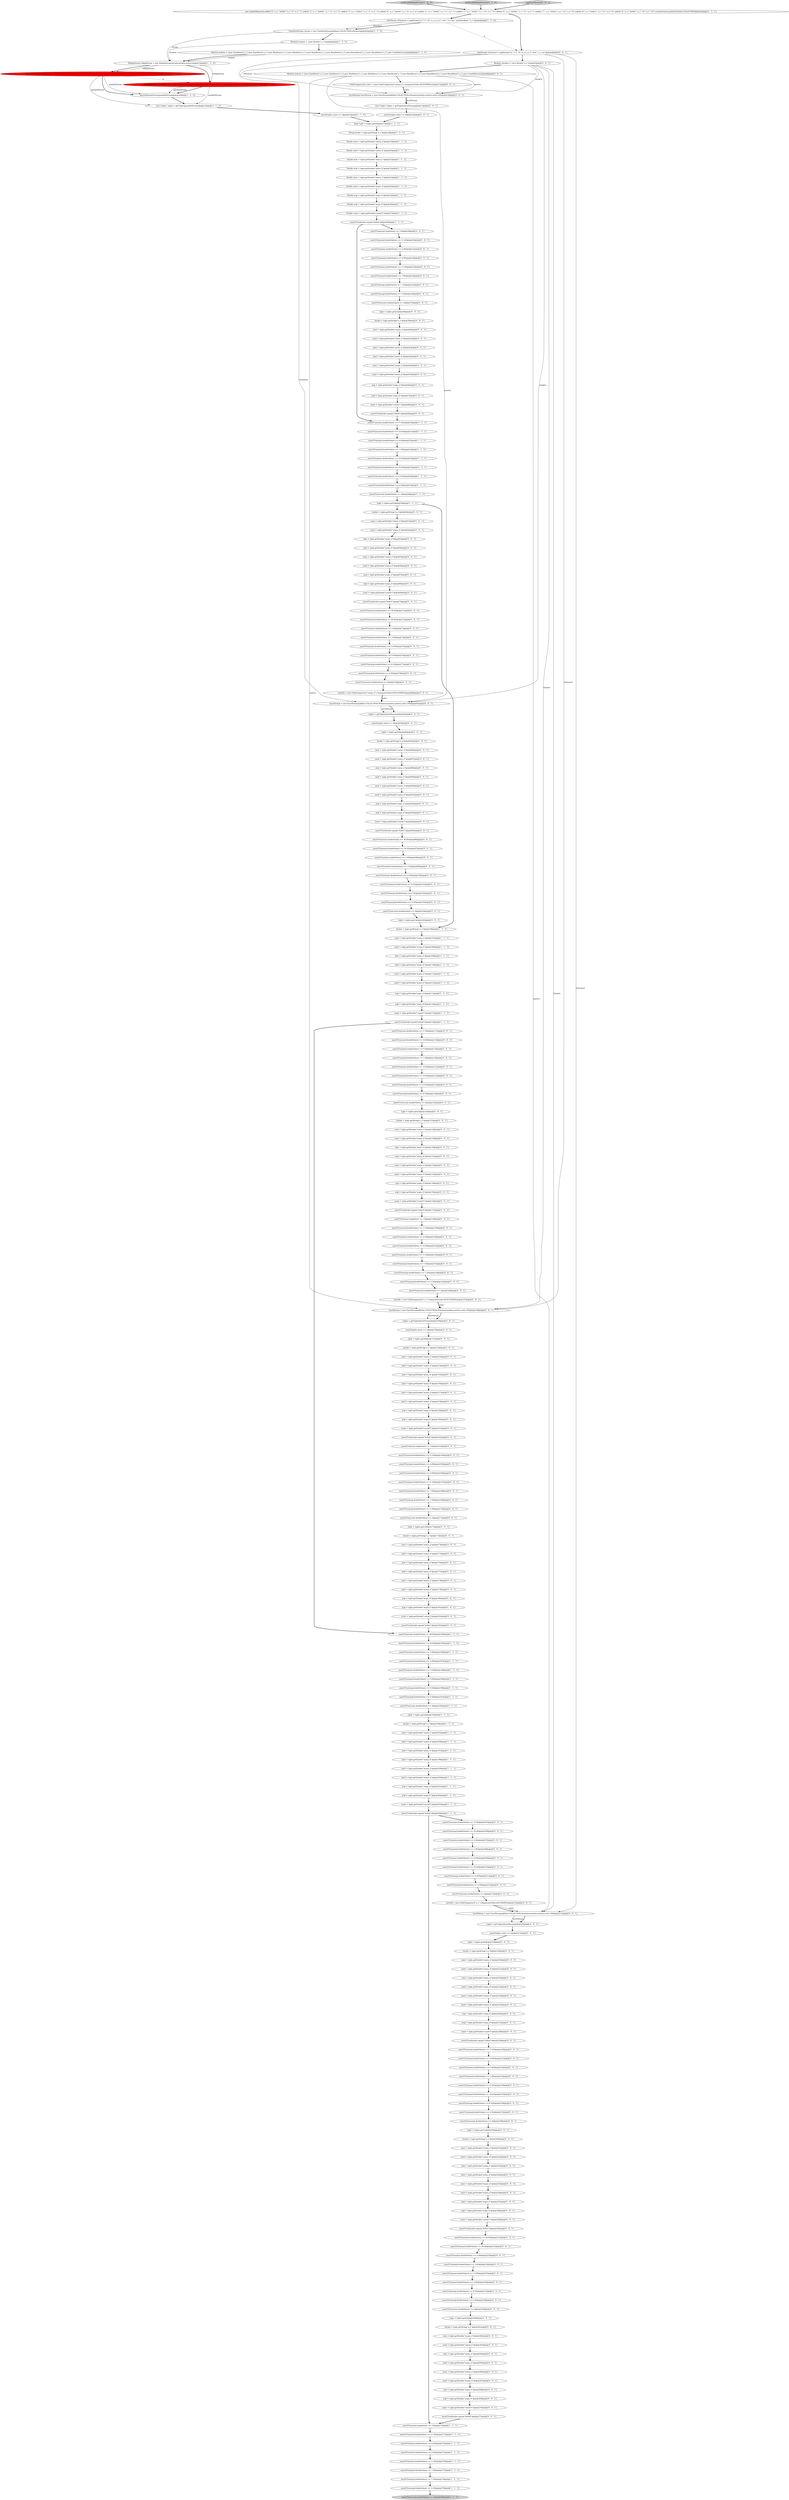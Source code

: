 digraph {
247 [style = filled, label = "sumi = tuple.getDouble(\"sum(a_i)\")@@@220@@@['0', '0', '1']", fillcolor = white, shape = ellipse image = "AAA0AAABBB3BBB"];
249 [style = filled, label = "assertTrue(avgi.doubleValue() == 9.5D)@@@77@@@['0', '0', '1']", fillcolor = white, shape = ellipse image = "AAA0AAABBB3BBB"];
215 [style = filled, label = "maxi = tuple.getDouble(\"max(a_i)\")@@@178@@@['0', '0', '1']", fillcolor = white, shape = ellipse image = "AAA0AAABBB3BBB"];
41 [style = filled, label = "minf = tuple.getDouble(\"min(a_f)\")@@@198@@@['1', '1', '1']", fillcolor = white, shape = ellipse image = "AAA0AAABBB1BBB"];
92 [style = filled, label = "sumi = tuple.getDouble(\"sum(a_i)\")@@@153@@@['0', '0', '1']", fillcolor = white, shape = ellipse image = "AAA0AAABBB3BBB"];
148 [style = filled, label = "avgf = tuple.getDouble(\"avg(a_f)\")@@@160@@@['0', '0', '1']", fillcolor = white, shape = ellipse image = "AAA0AAABBB3BBB"];
6 [style = filled, label = "assertTrue(sumi.longValue() == 15)@@@272@@@['1', '1', '1']", fillcolor = white, shape = ellipse image = "AAA0AAABBB1BBB"];
138 [style = filled, label = "maxf = tuple.getDouble(\"max(a_f)\")@@@66@@@['0', '0', '1']", fillcolor = white, shape = ellipse image = "AAA0AAABBB3BBB"];
110 [style = filled, label = "assertTrue(maxf.doubleValue() == 9.0D)@@@76@@@['0', '0', '1']", fillcolor = white, shape = ellipse image = "AAA0AAABBB3BBB"];
19 [style = filled, label = "sumf = tuple.getDouble(\"sum(a_f)\")@@@108@@@['1', '1', '1']", fillcolor = white, shape = ellipse image = "AAA0AAABBB1BBB"];
112 [style = filled, label = "bucket = tuple.getString(\"a_s\")@@@60@@@['0', '0', '1']", fillcolor = white, shape = ellipse image = "AAA0AAABBB3BBB"];
107 [style = filled, label = "assertTrue(bucket.equals(\"hello0\"))@@@229@@@['0', '0', '1']", fillcolor = white, shape = ellipse image = "AAA0AAABBB3BBB"];
193 [style = filled, label = "bucket = tuple.getString(\"a_s\")@@@152@@@['0', '0', '1']", fillcolor = white, shape = ellipse image = "AAA0AAABBB3BBB"];
155 [style = filled, label = "assertTrue(bucket.equals(\"hello4\"))@@@271@@@['0', '0', '1']", fillcolor = white, shape = ellipse image = "AAA0AAABBB3BBB"];
67 [style = filled, label = "mini = tuple.getDouble(\"min(a_i)\")@@@197@@@['1', '1', '1']", fillcolor = white, shape = ellipse image = "AAA0AAABBB1BBB"];
205 [style = filled, label = "assertTrue(sumf.doubleValue() == 26.0D)@@@72@@@['0', '0', '1']", fillcolor = white, shape = ellipse image = "AAA0AAABBB3BBB"];
143 [style = filled, label = "minf = tuple.getDouble(\"min(a_f)\")@@@223@@@['0', '0', '1']", fillcolor = white, shape = ellipse image = "AAA0AAABBB3BBB"];
179 [style = filled, label = "tuples = getTuples(facetStream)@@@149@@@['0', '0', '1']", fillcolor = white, shape = ellipse image = "AAA0AAABBB3BBB"];
280 [style = filled, label = "maxi = tuple.getDouble(\"max(a_i)\")@@@65@@@['0', '0', '1']", fillcolor = white, shape = ellipse image = "AAA0AAABBB3BBB"];
127 [style = filled, label = "sumf = tuple.getDouble(\"sum(a_f)\")@@@87@@@['0', '0', '1']", fillcolor = white, shape = ellipse image = "AAA0AAABBB3BBB"];
73 [style = filled, label = "maxi = tuple.getDouble(\"max(a_i)\")@@@199@@@['1', '1', '1']", fillcolor = white, shape = ellipse image = "AAA0AAABBB1BBB"];
206 [style = filled, label = "sumf = tuple.getDouble(\"sum(a_f)\")@@@62@@@['0', '0', '1']", fillcolor = white, shape = ellipse image = "AAA0AAABBB3BBB"];
91 [style = filled, label = "facetStream = new FacetStream(zkHost,COLLECTION,sParamsA,buckets,metrics,sorts,100)@@@215@@@['0', '0', '1']", fillcolor = white, shape = ellipse image = "AAA0AAABBB3BBB"];
252 [style = filled, label = "assertTrue(avgf.doubleValue() == 6.5D)@@@78@@@['0', '0', '1']", fillcolor = white, shape = ellipse image = "AAA0AAABBB3BBB"];
270 [style = filled, label = "assert(tuples.size() == 3)@@@150@@@['0', '0', '1']", fillcolor = white, shape = ellipse image = "AAA0AAABBB3BBB"];
284 [style = filled, label = "avgi = tuple.getDouble(\"avg(a_i)\")@@@134@@@['0', '0', '1']", fillcolor = white, shape = ellipse image = "AAA0AAABBB3BBB"];
136 [style = filled, label = "assertTrue(avgf.doubleValue() == 5.5D)@@@36@@@['0', '0', '1']", fillcolor = white, shape = ellipse image = "AAA0AAABBB3BBB"];
200 [style = filled, label = "maxi = tuple.getDouble(\"max(a_i)\")@@@44@@@['0', '0', '1']", fillcolor = white, shape = ellipse image = "AAA0AAABBB3BBB"];
106 [style = filled, label = "sumf = tuple.getDouble(\"sum(a_f)\")@@@175@@@['0', '0', '1']", fillcolor = white, shape = ellipse image = "AAA0AAABBB3BBB"];
99 [style = filled, label = "SolrParams sParamsA = mapParams(\"q\",\"*:*\",\"fl\",\"a_s,a_i,a_f\",\"sort\",\"a_s asc\")@@@4@@@['0', '0', '1']", fillcolor = white, shape = ellipse image = "AAA0AAABBB3BBB"];
126 [style = filled, label = "assertTrue(mini.doubleValue() == 0.0D)@@@232@@@['0', '0', '1']", fillcolor = white, shape = ellipse image = "AAA0AAABBB3BBB"];
139 [style = filled, label = "tuple = tuples.get(1)@@@38@@@['0', '0', '1']", fillcolor = white, shape = ellipse image = "AAA0AAABBB3BBB"];
151 [style = filled, label = "sumi = tuple.getDouble(\"sum(a_i)\")@@@262@@@['0', '0', '1']", fillcolor = white, shape = ellipse image = "AAA0AAABBB3BBB"];
153 [style = filled, label = "assertTrue(mini.doubleValue() == 4.0D)@@@165@@@['0', '0', '1']", fillcolor = white, shape = ellipse image = "AAA0AAABBB3BBB"];
168 [style = filled, label = "sumf = tuple.getDouble(\"sum(a_f)\")@@@242@@@['0', '0', '1']", fillcolor = white, shape = ellipse image = "AAA0AAABBB3BBB"];
196 [style = filled, label = "assertTrue(sumi.doubleValue() == 38.0D)@@@71@@@['0', '0', '1']", fillcolor = white, shape = ellipse image = "AAA0AAABBB3BBB"];
237 [style = filled, label = "avgf = tuple.getDouble(\"avg(a_f)\")@@@68@@@['0', '0', '1']", fillcolor = white, shape = ellipse image = "AAA0AAABBB3BBB"];
226 [style = filled, label = "maxf = tuple.getDouble(\"max(a_f)\")@@@179@@@['0', '0', '1']", fillcolor = white, shape = ellipse image = "AAA0AAABBB3BBB"];
261 [style = filled, label = "minf = tuple.getDouble(\"min(a_f)\")@@@265@@@['0', '0', '1']", fillcolor = white, shape = ellipse image = "AAA0AAABBB3BBB"];
100 [style = filled, label = "assertTrue(count.doubleValue() == 4)@@@259@@@['0', '0', '1']", fillcolor = white, shape = ellipse image = "AAA0AAABBB3BBB"];
281 [style = filled, label = "count = tuple.getDouble(\"count(*)\")@@@228@@@['0', '0', '1']", fillcolor = white, shape = ellipse image = "AAA0AAABBB3BBB"];
58 [style = filled, label = "assertTrue(sumi.doubleValue() == 38.0D)@@@184@@@['1', '1', '1']", fillcolor = white, shape = ellipse image = "AAA0AAABBB1BBB"];
255 [style = filled, label = "assertTrue(sumf.doubleValue() == 18.0D)@@@231@@@['0', '0', '1']", fillcolor = white, shape = ellipse image = "AAA0AAABBB3BBB"];
36 [style = filled, label = "avgi = tuple.getDouble(\"avg(a_i)\")@@@113@@@['1', '1', '1']", fillcolor = white, shape = ellipse image = "AAA0AAABBB1BBB"];
271 [style = filled, label = "maxf = tuple.getDouble(\"max(a_f)\")@@@225@@@['0', '0', '1']", fillcolor = white, shape = ellipse image = "AAA0AAABBB3BBB"];
103 [style = filled, label = "assertTrue(bucket.equals(\"hello4\"))@@@137@@@['0', '0', '1']", fillcolor = white, shape = ellipse image = "AAA0AAABBB3BBB"];
163 [style = filled, label = "assertTrue(minf.doubleValue() == 3.0D)@@@254@@@['0', '0', '1']", fillcolor = white, shape = ellipse image = "AAA0AAABBB3BBB"];
44 [style = filled, label = "minf = tuple.getDouble(\"min(a_f)\")@@@110@@@['1', '1', '1']", fillcolor = white, shape = ellipse image = "AAA0AAABBB1BBB"];
152 [style = filled, label = "assertTrue(avgf.doubleValue() == 6.5D)@@@103@@@['0', '0', '1']", fillcolor = white, shape = ellipse image = "AAA0AAABBB3BBB"];
182 [style = filled, label = "assertTrue(mini.doubleValue() == 0.0D)@@@119@@@['0', '0', '1']", fillcolor = white, shape = ellipse image = "AAA0AAABBB3BBB"];
218 [style = filled, label = "assertTrue(maxf.doubleValue() == 7.0D)@@@168@@@['0', '0', '1']", fillcolor = white, shape = ellipse image = "AAA0AAABBB3BBB"];
233 [style = filled, label = "avgi = tuple.getDouble(\"avg(a_i)\")@@@180@@@['0', '0', '1']", fillcolor = white, shape = ellipse image = "AAA0AAABBB3BBB"];
169 [style = filled, label = "assertTrue(minf.doubleValue() == 3.0D)@@@74@@@['0', '0', '1']", fillcolor = white, shape = ellipse image = "AAA0AAABBB3BBB"];
230 [style = filled, label = "assertTrue(avgf.doubleValue() == 4.5D)@@@237@@@['0', '0', '1']", fillcolor = white, shape = ellipse image = "AAA0AAABBB3BBB"];
183 [style = filled, label = "assertTrue(minf.doubleValue() == 1.0D)@@@208@@@['0', '0', '1']", fillcolor = white, shape = ellipse image = "AAA0AAABBB3BBB"];
217 [style = filled, label = "avgf = tuple.getDouble(\"avg(a_f)\")@@@181@@@['0', '0', '1']", fillcolor = white, shape = ellipse image = "AAA0AAABBB3BBB"];
167 [style = filled, label = "count = tuple.getDouble(\"count(*)\")@@@48@@@['0', '0', '1']", fillcolor = white, shape = ellipse image = "AAA0AAABBB3BBB"];
0 [style = filled, label = "assertTrue(maxi.doubleValue() == 11.0D)@@@276@@@['1', '1', '1']", fillcolor = white, shape = ellipse image = "AAA0AAABBB1BBB"];
34 [style = filled, label = "assertTrue(minf.doubleValue() == 1.0D)@@@53@@@['1', '1', '1']", fillcolor = white, shape = ellipse image = "AAA0AAABBB1BBB"];
97 [style = filled, label = "assertTrue(count.doubleValue() == 4)@@@125@@@['0', '0', '1']", fillcolor = white, shape = ellipse image = "AAA0AAABBB3BBB"];
256 [style = filled, label = "assertTrue(sumf.doubleValue() == 26.0D)@@@97@@@['0', '0', '1']", fillcolor = white, shape = ellipse image = "AAA0AAABBB3BBB"];
222 [style = filled, label = "List<Tuple> tuples = getTuples(facetStream)@@@15@@@['0', '0', '1']", fillcolor = white, shape = ellipse image = "AAA0AAABBB3BBB"];
94 [style = filled, label = "assert(tuples.size() == 3)@@@16@@@['0', '0', '1']", fillcolor = white, shape = ellipse image = "AAA0AAABBB3BBB"];
180 [style = filled, label = "tuple = tuples.get(1)@@@172@@@['0', '0', '1']", fillcolor = white, shape = ellipse image = "AAA0AAABBB3BBB"];
70 [style = filled, label = "maxi = tuple.getDouble(\"max(a_i)\")@@@111@@@['1', '1', '1']", fillcolor = white, shape = ellipse image = "AAA0AAABBB1BBB"];
184 [style = filled, label = "count = tuple.getDouble(\"count(*)\")@@@249@@@['0', '0', '1']", fillcolor = white, shape = ellipse image = "AAA0AAABBB3BBB"];
23 [style = filled, label = "assertTrue(avgf.doubleValue() == 6.5D)@@@191@@@['1', '1', '1']", fillcolor = white, shape = ellipse image = "AAA0AAABBB1BBB"];
17 [style = filled, label = "avgf = tuple.getDouble(\"avg(a_f)\")@@@114@@@['1', '1', '1']", fillcolor = white, shape = ellipse image = "AAA0AAABBB1BBB"];
59 [style = filled, label = "count = tuple.getDouble(\"count(*)\")@@@203@@@['1', '1', '1']", fillcolor = white, shape = ellipse image = "AAA0AAABBB1BBB"];
123 [style = filled, label = "assertTrue(avgf.doubleValue() == 4.5D)@@@212@@@['0', '0', '1']", fillcolor = white, shape = ellipse image = "AAA0AAABBB3BBB"];
157 [style = filled, label = "assertTrue(maxi.doubleValue() == 11.0D)@@@142@@@['0', '0', '1']", fillcolor = white, shape = ellipse image = "AAA0AAABBB3BBB"];
202 [style = filled, label = "sumf = tuple.getDouble(\"sum(a_f)\")@@@263@@@['0', '0', '1']", fillcolor = white, shape = ellipse image = "AAA0AAABBB3BBB"];
142 [style = filled, label = "minf = tuple.getDouble(\"min(a_f)\")@@@156@@@['0', '0', '1']", fillcolor = white, shape = ellipse image = "AAA0AAABBB3BBB"];
176 [style = filled, label = "assertTrue(bucket.equals(\"hello3\"))@@@183@@@['0', '0', '1']", fillcolor = white, shape = ellipse image = "AAA0AAABBB3BBB"];
201 [style = filled, label = "assertTrue(bucket.equals(\"hello3\"))@@@70@@@['0', '0', '1']", fillcolor = white, shape = ellipse image = "AAA0AAABBB3BBB"];
85 [style = filled, label = "assertTrue(maxi.doubleValue() == 11.0D)@@@167@@@['0', '0', '1']", fillcolor = white, shape = ellipse image = "AAA0AAABBB3BBB"];
188 [style = filled, label = "assertTrue(mini.doubleValue() == 3.0D)@@@73@@@['0', '0', '1']", fillcolor = white, shape = ellipse image = "AAA0AAABBB3BBB"];
45 [style = filled, label = "count = tuple.getDouble(\"count(*)\")@@@115@@@['1', '1', '1']", fillcolor = white, shape = ellipse image = "AAA0AAABBB1BBB"];
245 [style = filled, label = "minf = tuple.getDouble(\"min(a_f)\")@@@89@@@['0', '0', '1']", fillcolor = white, shape = ellipse image = "AAA0AAABBB3BBB"];
7 [style = filled, label = "testParallelRollupStream['1', '0', '0']", fillcolor = lightgray, shape = diamond image = "AAA0AAABBB1BBB"];
56 [style = filled, label = "assertTrue(maxf.doubleValue() == 9.0D)@@@189@@@['1', '1', '1']", fillcolor = white, shape = ellipse image = "AAA0AAABBB1BBB"];
76 [style = filled, label = "mini = tuple.getDouble(\"min(a_i)\")@@@63@@@['0', '0', '1']", fillcolor = white, shape = ellipse image = "AAA0AAABBB3BBB"];
113 [style = filled, label = "mini = tuple.getDouble(\"min(a_i)\")@@@42@@@['0', '0', '1']", fillcolor = white, shape = ellipse image = "AAA0AAABBB3BBB"];
208 [style = filled, label = "maxf = tuple.getDouble(\"max(a_f)\")@@@267@@@['0', '0', '1']", fillcolor = white, shape = ellipse image = "AAA0AAABBB3BBB"];
210 [style = filled, label = "assertTrue(count.doubleValue() == 2)@@@171@@@['0', '0', '1']", fillcolor = white, shape = ellipse image = "AAA0AAABBB3BBB"];
244 [style = filled, label = "assertTrue(maxf.doubleValue() == 7.0D)@@@34@@@['0', '0', '1']", fillcolor = white, shape = ellipse image = "AAA0AAABBB3BBB"];
199 [style = filled, label = "tuple = tuples.get(0)@@@84@@@['0', '0', '1']", fillcolor = white, shape = ellipse image = "AAA0AAABBB3BBB"];
158 [style = filled, label = "bucket = tuple.getString(\"a_s\")@@@127@@@['0', '0', '1']", fillcolor = white, shape = ellipse image = "AAA0AAABBB3BBB"];
235 [style = filled, label = "assertTrue(sumf.doubleValue() == 11.0D)@@@139@@@['0', '0', '1']", fillcolor = white, shape = ellipse image = "AAA0AAABBB3BBB"];
272 [style = filled, label = "minf = tuple.getDouble(\"min(a_f)\")@@@177@@@['0', '0', '1']", fillcolor = white, shape = ellipse image = "AAA0AAABBB3BBB"];
55 [style = filled, label = "Double minf = tuple.getDouble(\"min(a_f)\")@@@22@@@['1', '1', '1']", fillcolor = white, shape = ellipse image = "AAA0AAABBB1BBB"];
187 [style = filled, label = "assertTrue(bucket.equals(\"hello3\"))@@@250@@@['0', '0', '1']", fillcolor = white, shape = ellipse image = "AAA0AAABBB3BBB"];
124 [style = filled, label = "assertTrue(maxi.doubleValue() == 14.0D)@@@209@@@['0', '0', '1']", fillcolor = white, shape = ellipse image = "AAA0AAABBB3BBB"];
181 [style = filled, label = "assertTrue(avgf.doubleValue() == 5.5D)@@@170@@@['0', '0', '1']", fillcolor = white, shape = ellipse image = "AAA0AAABBB3BBB"];
223 [style = filled, label = "count = tuple.getDouble(\"count(*)\")@@@69@@@['0', '0', '1']", fillcolor = white, shape = ellipse image = "AAA0AAABBB3BBB"];
96 [style = filled, label = "assertTrue(mini.doubleValue() == 4.0D)@@@140@@@['0', '0', '1']", fillcolor = white, shape = ellipse image = "AAA0AAABBB3BBB"];
227 [style = filled, label = "sumf = tuple.getDouble(\"sum(a_f)\")@@@154@@@['0', '0', '1']", fillcolor = white, shape = ellipse image = "AAA0AAABBB3BBB"];
239 [style = filled, label = "avgf = tuple.getDouble(\"avg(a_f)\")@@@227@@@['0', '0', '1']", fillcolor = white, shape = ellipse image = "AAA0AAABBB3BBB"];
21 [style = filled, label = "Double count = tuple.getDouble(\"count(*)\")@@@27@@@['1', '1', '1']", fillcolor = white, shape = ellipse image = "AAA0AAABBB1BBB"];
89 [style = filled, label = "assertTrue(avgi.doubleValue() == 7.5D)@@@35@@@['0', '0', '1']", fillcolor = white, shape = ellipse image = "AAA0AAABBB3BBB"];
43 [style = filled, label = "assertTrue(sumi.doubleValue() == 17.0D)@@@50@@@['1', '1', '1']", fillcolor = white, shape = ellipse image = "AAA0AAABBB1BBB"];
221 [style = filled, label = "assertTrue(avgi.doubleValue() == 9.5D)@@@257@@@['0', '0', '1']", fillcolor = white, shape = ellipse image = "AAA0AAABBB3BBB"];
75 [style = filled, label = "testParallelRollupStream['0', '1', '0']", fillcolor = lightgray, shape = diamond image = "AAA0AAABBB2BBB"];
283 [style = filled, label = "assertTrue(maxf.doubleValue() == 10.0D)@@@122@@@['0', '0', '1']", fillcolor = white, shape = ellipse image = "AAA0AAABBB3BBB"];
251 [style = filled, label = "assertTrue(mini.doubleValue() == 4.0D)@@@31@@@['0', '0', '1']", fillcolor = white, shape = ellipse image = "AAA0AAABBB3BBB"];
30 [style = filled, label = "assertTrue(avgi.doubleValue() == 9.5D)@@@190@@@['1', '1', '1']", fillcolor = white, shape = ellipse image = "AAA0AAABBB1BBB"];
18 [style = filled, label = "CloudSolrStream stream = new CloudSolrStream(zkHost,COLLECTION,sParamsA)@@@5@@@['1', '1', '0']", fillcolor = white, shape = ellipse image = "AAA0AAABBB1BBB"];
238 [style = filled, label = "bucket = tuple.getString(\"a_s\")@@@219@@@['0', '0', '1']", fillcolor = white, shape = ellipse image = "AAA0AAABBB3BBB"];
104 [style = filled, label = "assertTrue(avgi.doubleValue() == 7.5D)@@@169@@@['0', '0', '1']", fillcolor = white, shape = ellipse image = "AAA0AAABBB3BBB"];
20 [style = filled, label = "assertTrue(sumf.doubleValue() == 11.0D)@@@273@@@['1', '1', '1']", fillcolor = white, shape = ellipse image = "AAA0AAABBB1BBB"];
231 [style = filled, label = "mini = tuple.getDouble(\"min(a_i)\")@@@88@@@['0', '0', '1']", fillcolor = white, shape = ellipse image = "AAA0AAABBB3BBB"];
277 [style = filled, label = "Bucket(( buckets = {new Bucket(\"a_s\")}@@@5@@@['0', '0', '1']", fillcolor = white, shape = ellipse image = "AAA0AAABBB3BBB"];
273 [style = filled, label = "assertTrue(maxi.doubleValue() == 13.0D)@@@255@@@['0', '0', '1']", fillcolor = white, shape = ellipse image = "AAA0AAABBB3BBB"];
35 [style = filled, label = "tuple = tuples.get(2)@@@193@@@['1', '1', '1']", fillcolor = white, shape = ellipse image = "AAA0AAABBB1BBB"];
1 [style = filled, label = "assertTrue(maxf.doubleValue() == 10.0D)@@@55@@@['1', '1', '1']", fillcolor = white, shape = ellipse image = "AAA0AAABBB1BBB"];
145 [style = filled, label = "assertTrue(mini.doubleValue() == 3.0D)@@@98@@@['0', '0', '1']", fillcolor = white, shape = ellipse image = "AAA0AAABBB3BBB"];
4 [style = filled, label = "assertTrue(maxi.doubleValue() == 13.0D)@@@188@@@['1', '1', '1']", fillcolor = white, shape = ellipse image = "AAA0AAABBB1BBB"];
111 [style = filled, label = "maxf = tuple.getDouble(\"max(a_f)\")@@@133@@@['0', '0', '1']", fillcolor = white, shape = ellipse image = "AAA0AAABBB3BBB"];
81 [style = filled, label = "assertTrue(avgi.doubleValue() == 4.25D)@@@236@@@['0', '0', '1']", fillcolor = white, shape = ellipse image = "AAA0AAABBB3BBB"];
3 [style = filled, label = "assertTrue(sumf.doubleValue() == 18.0D)@@@51@@@['1', '1', '1']", fillcolor = white, shape = ellipse image = "AAA0AAABBB1BBB"];
156 [style = filled, label = "assertTrue(maxi.doubleValue() == 14.0D)@@@121@@@['0', '0', '1']", fillcolor = white, shape = ellipse image = "AAA0AAABBB3BBB"];
50 [style = filled, label = "assertTrue(mini.doubleValue() == 0.0D)@@@52@@@['1', '1', '1']", fillcolor = white, shape = ellipse image = "AAA0AAABBB1BBB"];
192 [style = filled, label = "count = tuple.getDouble(\"count(*)\")@@@161@@@['0', '0', '1']", fillcolor = white, shape = ellipse image = "AAA0AAABBB3BBB"];
40 [style = filled, label = "attachStreamFactory(parallelStream)@@@14@@@['1', '1', '0']", fillcolor = white, shape = ellipse image = "AAA0AAABBB1BBB"];
266 [style = filled, label = "minf = tuple.getDouble(\"min(a_f)\")@@@43@@@['0', '0', '1']", fillcolor = white, shape = ellipse image = "AAA0AAABBB3BBB"];
146 [style = filled, label = "assertTrue(avgi.doubleValue() == 4.25D)@@@123@@@['0', '0', '1']", fillcolor = white, shape = ellipse image = "AAA0AAABBB3BBB"];
105 [style = filled, label = "tuple = tuples.get(2)@@@260@@@['0', '0', '1']", fillcolor = white, shape = ellipse image = "AAA0AAABBB3BBB"];
84 [style = filled, label = "maxf = tuple.getDouble(\"max(a_f)\")@@@91@@@['0', '0', '1']", fillcolor = white, shape = ellipse image = "AAA0AAABBB3BBB"];
66 [style = filled, label = "assertTrue(count.doubleValue() == 4)@@@58@@@['1', '1', '1']", fillcolor = white, shape = ellipse image = "AAA0AAABBB1BBB"];
101 [style = filled, label = "bucket = tuple.getString(\"a_s\")@@@39@@@['0', '0', '1']", fillcolor = white, shape = ellipse image = "AAA0AAABBB3BBB"];
174 [style = filled, label = "testFacetStream['0', '0', '1']", fillcolor = lightgray, shape = diamond image = "AAA0AAABBB3BBB"];
279 [style = filled, label = "assertTrue(minf.doubleValue() == 4.0D)@@@141@@@['0', '0', '1']", fillcolor = white, shape = ellipse image = "AAA0AAABBB3BBB"];
243 [style = filled, label = "minf = tuple.getDouble(\"min(a_f)\")@@@64@@@['0', '0', '1']", fillcolor = white, shape = ellipse image = "AAA0AAABBB3BBB"];
207 [style = filled, label = "avgi = tuple.getDouble(\"avg(a_i)\")@@@159@@@['0', '0', '1']", fillcolor = white, shape = ellipse image = "AAA0AAABBB3BBB"];
27 [style = filled, label = "assertTrue(maxf.doubleValue() == 7.0D)@@@277@@@['1', '1', '1']", fillcolor = white, shape = ellipse image = "AAA0AAABBB1BBB"];
108 [style = filled, label = "sumf = tuple.getDouble(\"sum(a_f)\")@@@221@@@['0', '0', '1']", fillcolor = white, shape = ellipse image = "AAA0AAABBB3BBB"];
177 [style = filled, label = "sumi = tuple.getDouble(\"sum(a_i)\")@@@241@@@['0', '0', '1']", fillcolor = white, shape = ellipse image = "AAA0AAABBB3BBB"];
195 [style = filled, label = "avgf = tuple.getDouble(\"avg(a_f)\")@@@269@@@['0', '0', '1']", fillcolor = white, shape = ellipse image = "AAA0AAABBB3BBB"];
225 [style = filled, label = "assertTrue(sumi.longValue() == 15)@@@29@@@['0', '0', '1']", fillcolor = white, shape = ellipse image = "AAA0AAABBB3BBB"];
265 [style = filled, label = "assertTrue(minf.doubleValue() == 3.0D)@@@99@@@['0', '0', '1']", fillcolor = white, shape = ellipse image = "AAA0AAABBB3BBB"];
98 [style = filled, label = "assertTrue(sumf.doubleValue() == 11.0D)@@@30@@@['0', '0', '1']", fillcolor = white, shape = ellipse image = "AAA0AAABBB3BBB"];
57 [style = filled, label = "assertTrue(sumf.doubleValue() == 26.0D)@@@185@@@['1', '1', '1']", fillcolor = white, shape = ellipse image = "AAA0AAABBB1BBB"];
259 [style = filled, label = "assertTrue(maxf.doubleValue() == 10.0D)@@@235@@@['0', '0', '1']", fillcolor = white, shape = ellipse image = "AAA0AAABBB3BBB"];
130 [style = filled, label = "assertTrue(sumf.doubleValue() == 26.0D)@@@252@@@['0', '0', '1']", fillcolor = white, shape = ellipse image = "AAA0AAABBB3BBB"];
131 [style = filled, label = "tuple = tuples.get(1)@@@239@@@['0', '0', '1']", fillcolor = white, shape = ellipse image = "AAA0AAABBB3BBB"];
78 [style = filled, label = "assertTrue(sumf.doubleValue() == 18.0D)@@@206@@@['0', '0', '1']", fillcolor = white, shape = ellipse image = "AAA0AAABBB3BBB"];
121 [style = filled, label = "assertTrue(maxf.doubleValue() == 9.0D)@@@256@@@['0', '0', '1']", fillcolor = white, shape = ellipse image = "AAA0AAABBB3BBB"];
242 [style = filled, label = "minf = tuple.getDouble(\"min(a_f)\")@@@244@@@['0', '0', '1']", fillcolor = white, shape = ellipse image = "AAA0AAABBB3BBB"];
159 [style = filled, label = "bucket = tuple.getString(\"a_s\")@@@85@@@['0', '0', '1']", fillcolor = white, shape = ellipse image = "AAA0AAABBB3BBB"];
154 [style = filled, label = "assertTrue(count.doubleValue() == 4)@@@213@@@['0', '0', '1']", fillcolor = white, shape = ellipse image = "AAA0AAABBB3BBB"];
15 [style = filled, label = "assertTrue(avgf.doubleValue() == 5.5D)@@@279@@@['1', '1', '1']", fillcolor = white, shape = ellipse image = "AAA0AAABBB1BBB"];
122 [style = filled, label = "tuples = getTuples(facetStream)@@@216@@@['0', '0', '1']", fillcolor = white, shape = ellipse image = "AAA0AAABBB3BBB"];
119 [style = filled, label = "avgf = tuple.getDouble(\"avg(a_f)\")@@@135@@@['0', '0', '1']", fillcolor = white, shape = ellipse image = "AAA0AAABBB3BBB"];
83 [style = filled, label = "maxf = tuple.getDouble(\"max(a_f)\")@@@45@@@['0', '0', '1']", fillcolor = white, shape = ellipse image = "AAA0AAABBB3BBB"];
234 [style = filled, label = "assertTrue(sumf.doubleValue() == 18.0D)@@@118@@@['0', '0', '1']", fillcolor = white, shape = ellipse image = "AAA0AAABBB3BBB"];
48 [style = filled, label = "RollupStream rollupStream = new RollupStream(stream,buckets,metrics)@@@12@@@['1', '1', '0']", fillcolor = white, shape = ellipse image = "AAA0AAABBB1BBB"];
137 [style = filled, label = "maxi = tuple.getDouble(\"max(a_i)\")@@@132@@@['0', '0', '1']", fillcolor = white, shape = ellipse image = "AAA0AAABBB3BBB"];
2 [style = filled, label = "assertTrue(mini.doubleValue() == 4.0D)@@@274@@@['1', '1', '1']", fillcolor = white, shape = ellipse image = "AAA0AAABBB1BBB"];
69 [style = filled, label = "assertTrue(avgi.doubleValue() == 7.5D)@@@278@@@['1', '1', '1']", fillcolor = white, shape = ellipse image = "AAA0AAABBB1BBB"];
16 [style = filled, label = "Double maxi = tuple.getDouble(\"max(a_i)\")@@@23@@@['1', '1', '1']", fillcolor = white, shape = ellipse image = "AAA0AAABBB1BBB"];
149 [style = filled, label = "assertTrue(mini.doubleValue() == 0.0D)@@@207@@@['0', '0', '1']", fillcolor = white, shape = ellipse image = "AAA0AAABBB3BBB"];
164 [style = filled, label = "assertTrue(count.doubleValue() == 2)@@@37@@@['0', '0', '1']", fillcolor = white, shape = ellipse image = "AAA0AAABBB3BBB"];
8 [style = filled, label = "sumf = tuple.getDouble(\"sum(a_f)\")@@@196@@@['1', '1', '1']", fillcolor = white, shape = ellipse image = "AAA0AAABBB1BBB"];
197 [style = filled, label = "sorts(0( = new FieldComparator(\"sum(a_i)\",ComparatorOrder.DESCENDING)@@@80@@@['0', '0', '1']", fillcolor = white, shape = ellipse image = "AAA0AAABBB3BBB"];
209 [style = filled, label = "mini = tuple.getDouble(\"min(a_i)\")@@@155@@@['0', '0', '1']", fillcolor = white, shape = ellipse image = "AAA0AAABBB3BBB"];
250 [style = filled, label = "bucket = tuple.getString(\"a_s\")@@@240@@@['0', '0', '1']", fillcolor = white, shape = ellipse image = "AAA0AAABBB3BBB"];
32 [style = filled, label = "assertTrue(mini.doubleValue() == 3.0D)@@@186@@@['1', '1', '1']", fillcolor = white, shape = ellipse image = "AAA0AAABBB1BBB"];
190 [style = filled, label = "sumi = tuple.getDouble(\"sum(a_i)\")@@@174@@@['0', '0', '1']", fillcolor = white, shape = ellipse image = "AAA0AAABBB3BBB"];
60 [style = filled, label = "avgi = tuple.getDouble(\"avg(a_i)\")@@@201@@@['1', '1', '1']", fillcolor = white, shape = ellipse image = "AAA0AAABBB1BBB"];
116 [style = filled, label = "count = tuple.getDouble(\"count(*)\")@@@182@@@['0', '0', '1']", fillcolor = white, shape = ellipse image = "AAA0AAABBB3BBB"];
62 [style = filled, label = "new UpdateRequest().add(id,\"0\",\"a_s\",\"hello0\",\"a_i\",\"0\",\"a_f\",\"1\").add(id,\"2\",\"a_s\",\"hello0\",\"a_i\",\"2\",\"a_f\",\"2\").add(id,\"3\",\"a_s\",\"hello3\",\"a_i\",\"3\",\"a_f\",\"3\").add(id,\"4\",\"a_s\",\"hello4\",\"a_i\",\"4\",\"a_f\",\"4\").add(id,\"1\",\"a_s\",\"hello0\",\"a_i\",\"1\",\"a_f\",\"5\").add(id,\"5\",\"a_s\",\"hello3\",\"a_i\",\"10\",\"a_f\",\"6\").add(id,\"6\",\"a_s\",\"hello4\",\"a_i\",\"11\",\"a_f\",\"7\").add(id,\"7\",\"a_s\",\"hello3\",\"a_i\",\"12\",\"a_f\",\"8\").add(id,\"8\",\"a_s\",\"hello3\",\"a_i\",\"13\",\"a_f\",\"9\").add(id,\"9\",\"a_s\",\"hello0\",\"a_i\",\"14\",\"a_f\",\"10\").commit(cluster.getSolrClient(),COLLECTION)@@@3@@@['1', '1', '1']", fillcolor = white, shape = ellipse image = "AAA0AAABBB1BBB"];
232 [style = filled, label = "Metric(( metrics = {new SumMetric(\"a_i\"),new SumMetric(\"a_f\"),new MinMetric(\"a_i\"),new MinMetric(\"a_f\"),new MaxMetric(\"a_i\"),new MaxMetric(\"a_f\"),new MeanMetric(\"a_i\"),new MeanMetric(\"a_f\"),new CountMetric()}@@@8@@@['0', '0', '1']", fillcolor = white, shape = ellipse image = "AAA0AAABBB3BBB"];
141 [style = filled, label = "assertTrue(maxf.doubleValue() == 10.0D)@@@210@@@['0', '0', '1']", fillcolor = white, shape = ellipse image = "AAA0AAABBB3BBB"];
263 [style = filled, label = "tuple = tuples.get(1)@@@105@@@['0', '0', '1']", fillcolor = white, shape = ellipse image = "AAA0AAABBB3BBB"];
37 [style = filled, label = "Double sumf = tuple.getDouble(\"sum(a_f)\")@@@20@@@['1', '1', '1']", fillcolor = white, shape = ellipse image = "AAA0AAABBB1BBB"];
86 [style = filled, label = "maxi = tuple.getDouble(\"max(a_i)\")@@@90@@@['0', '0', '1']", fillcolor = white, shape = ellipse image = "AAA0AAABBB3BBB"];
178 [style = filled, label = "assertTrue(sumi.doubleValue() == 17.0D)@@@117@@@['0', '0', '1']", fillcolor = white, shape = ellipse image = "AAA0AAABBB3BBB"];
191 [style = filled, label = "assertTrue(maxi.doubleValue() == 11.0D)@@@33@@@['0', '0', '1']", fillcolor = white, shape = ellipse image = "AAA0AAABBB3BBB"];
87 [style = filled, label = "sumi = tuple.getDouble(\"sum(a_i)\")@@@61@@@['0', '0', '1']", fillcolor = white, shape = ellipse image = "AAA0AAABBB3BBB"];
198 [style = filled, label = "maxf = tuple.getDouble(\"max(a_f)\")@@@246@@@['0', '0', '1']", fillcolor = white, shape = ellipse image = "AAA0AAABBB3BBB"];
140 [style = filled, label = "assertTrue(sumf.doubleValue() == 11.0D)@@@164@@@['0', '0', '1']", fillcolor = white, shape = ellipse image = "AAA0AAABBB3BBB"];
267 [style = filled, label = "assertTrue(sumi.longValue() == 15)@@@138@@@['0', '0', '1']", fillcolor = white, shape = ellipse image = "AAA0AAABBB3BBB"];
229 [style = filled, label = "assertTrue(minf.doubleValue() == 4.0D)@@@166@@@['0', '0', '1']", fillcolor = white, shape = ellipse image = "AAA0AAABBB3BBB"];
224 [style = filled, label = "assertTrue(maxi.doubleValue() == 13.0D)@@@100@@@['0', '0', '1']", fillcolor = white, shape = ellipse image = "AAA0AAABBB3BBB"];
132 [style = filled, label = "maxf = tuple.getDouble(\"max(a_f)\")@@@158@@@['0', '0', '1']", fillcolor = white, shape = ellipse image = "AAA0AAABBB3BBB"];
28 [style = filled, label = "assertTrue(bucket.equals(\"hello0\"))@@@116@@@['1', '1', '1']", fillcolor = white, shape = ellipse image = "AAA0AAABBB1BBB"];
29 [style = filled, label = "maxf = tuple.getDouble(\"max(a_f)\")@@@200@@@['1', '1', '1']", fillcolor = white, shape = ellipse image = "AAA0AAABBB1BBB"];
114 [style = filled, label = "assertTrue(sumi.doubleValue() == 17.0D)@@@205@@@['0', '0', '1']", fillcolor = white, shape = ellipse image = "AAA0AAABBB3BBB"];
144 [style = filled, label = "mini = tuple.getDouble(\"min(a_i)\")@@@176@@@['0', '0', '1']", fillcolor = white, shape = ellipse image = "AAA0AAABBB3BBB"];
220 [style = filled, label = "sumf = tuple.getDouble(\"sum(a_f)\")@@@41@@@['0', '0', '1']", fillcolor = white, shape = ellipse image = "AAA0AAABBB3BBB"];
214 [style = filled, label = "tuple = tuples.get(2)@@@126@@@['0', '0', '1']", fillcolor = white, shape = ellipse image = "AAA0AAABBB3BBB"];
246 [style = filled, label = "assertTrue(sumi.doubleValue() == 38.0D)@@@96@@@['0', '0', '1']", fillcolor = white, shape = ellipse image = "AAA0AAABBB3BBB"];
185 [style = filled, label = "assertTrue(count.doubleValue() == 2)@@@146@@@['0', '0', '1']", fillcolor = white, shape = ellipse image = "AAA0AAABBB3BBB"];
170 [style = filled, label = "assertTrue(maxf.doubleValue() == 9.0D)@@@101@@@['0', '0', '1']", fillcolor = white, shape = ellipse image = "AAA0AAABBB3BBB"];
166 [style = filled, label = "mini = tuple.getDouble(\"min(a_i)\")@@@243@@@['0', '0', '1']", fillcolor = white, shape = ellipse image = "AAA0AAABBB3BBB"];
134 [style = filled, label = "avgi = tuple.getDouble(\"avg(a_i)\")@@@247@@@['0', '0', '1']", fillcolor = white, shape = ellipse image = "AAA0AAABBB3BBB"];
186 [style = filled, label = "avgf = tuple.getDouble(\"avg(a_f)\")@@@93@@@['0', '0', '1']", fillcolor = white, shape = ellipse image = "AAA0AAABBB3BBB"];
172 [style = filled, label = "maxi = tuple.getDouble(\"max(a_i)\")@@@266@@@['0', '0', '1']", fillcolor = white, shape = ellipse image = "AAA0AAABBB3BBB"];
80 [style = filled, label = "assertTrue(bucket.equals(\"hello3\"))@@@95@@@['0', '0', '1']", fillcolor = white, shape = ellipse image = "AAA0AAABBB3BBB"];
129 [style = filled, label = "sumf = tuple.getDouble(\"sum(a_f)\")@@@129@@@['0', '0', '1']", fillcolor = white, shape = ellipse image = "AAA0AAABBB3BBB"];
133 [style = filled, label = "bucket = tuple.getString(\"a_s\")@@@261@@@['0', '0', '1']", fillcolor = white, shape = ellipse image = "AAA0AAABBB3BBB"];
12 [style = filled, label = "Metric(( metrics = {new SumMetric(\"a_i\"),new SumMetric(\"a_f\"),new MinMetric(\"a_i\"),new MinMetric(\"a_f\"),new MaxMetric(\"a_i\"),new MaxMetric(\"a_f\"),new MeanMetric(\"a_i\"),new MeanMetric(\"a_f\"),new CountMetric()}@@@9@@@['1', '1', '0']", fillcolor = white, shape = ellipse image = "AAA0AAABBB1BBB"];
93 [style = filled, label = "maxi = tuple.getDouble(\"max(a_i)\")@@@157@@@['0', '0', '1']", fillcolor = white, shape = ellipse image = "AAA0AAABBB3BBB"];
248 [style = filled, label = "avgi = tuple.getDouble(\"avg(a_i)\")@@@67@@@['0', '0', '1']", fillcolor = white, shape = ellipse image = "AAA0AAABBB3BBB"];
51 [style = filled, label = "maxf = tuple.getDouble(\"max(a_f)\")@@@112@@@['1', '1', '1']", fillcolor = white, shape = ellipse image = "AAA0AAABBB1BBB"];
82 [style = filled, label = "tuple = tuples.get(0)@@@151@@@['0', '0', '1']", fillcolor = white, shape = ellipse image = "AAA0AAABBB3BBB"];
257 [style = filled, label = "assertTrue(sumi.longValue() == 15)@@@163@@@['0', '0', '1']", fillcolor = white, shape = ellipse image = "AAA0AAABBB3BBB"];
22 [style = filled, label = "Double maxf = tuple.getDouble(\"max(a_f)\")@@@24@@@['1', '1', '1']", fillcolor = white, shape = ellipse image = "AAA0AAABBB1BBB"];
33 [style = filled, label = "bucket = tuple.getString(\"a_s\")@@@194@@@['1', '1', '1']", fillcolor = white, shape = ellipse image = "AAA0AAABBB1BBB"];
109 [style = filled, label = "count = tuple.getDouble(\"count(*)\")@@@270@@@['0', '0', '1']", fillcolor = white, shape = ellipse image = "AAA0AAABBB3BBB"];
46 [style = filled, label = "assertTrue(count.doubleValue() == 2)@@@280@@@['1', '1', '1']", fillcolor = lightgray, shape = ellipse image = "AAA0AAABBB1BBB"];
165 [style = filled, label = "assertTrue(avgi.doubleValue() == 4.25D)@@@211@@@['0', '0', '1']", fillcolor = white, shape = ellipse image = "AAA0AAABBB3BBB"];
31 [style = filled, label = "mini = tuple.getDouble(\"min(a_i)\")@@@109@@@['1', '1', '1']", fillcolor = white, shape = ellipse image = "AAA0AAABBB1BBB"];
175 [style = filled, label = "assertTrue(mini.doubleValue() == 3.0D)@@@253@@@['0', '0', '1']", fillcolor = white, shape = ellipse image = "AAA0AAABBB3BBB"];
228 [style = filled, label = "assert(tuples.size() == 3)@@@83@@@['0', '0', '1']", fillcolor = white, shape = ellipse image = "AAA0AAABBB3BBB"];
90 [style = filled, label = "assertTrue(avgf.doubleValue() == 4.5D)@@@124@@@['0', '0', '1']", fillcolor = white, shape = ellipse image = "AAA0AAABBB3BBB"];
115 [style = filled, label = "assertTrue(avgf.doubleValue() == 6.5D)@@@258@@@['0', '0', '1']", fillcolor = white, shape = ellipse image = "AAA0AAABBB3BBB"];
52 [style = filled, label = "String bucket = tuple.getString(\"a_s\")@@@18@@@['1', '1', '1']", fillcolor = white, shape = ellipse image = "AAA0AAABBB1BBB"];
118 [style = filled, label = "tuples = getTuples(facetStream)@@@82@@@['0', '0', '1']", fillcolor = white, shape = ellipse image = "AAA0AAABBB3BBB"];
203 [style = filled, label = "avgi = tuple.getDouble(\"avg(a_i)\")@@@46@@@['0', '0', '1']", fillcolor = white, shape = ellipse image = "AAA0AAABBB3BBB"];
275 [style = filled, label = "count = tuple.getDouble(\"count(*)\")@@@136@@@['0', '0', '1']", fillcolor = white, shape = ellipse image = "AAA0AAABBB3BBB"];
53 [style = filled, label = "assertTrue(avgi.doubleValue() == 4.25D)@@@56@@@['1', '1', '1']", fillcolor = white, shape = ellipse image = "AAA0AAABBB1BBB"];
65 [style = filled, label = "assertTrue(maxi.doubleValue() == 14.0D)@@@54@@@['1', '1', '1']", fillcolor = white, shape = ellipse image = "AAA0AAABBB1BBB"];
120 [style = filled, label = "assertTrue(avgi.doubleValue() == 7.5D)@@@144@@@['0', '0', '1']", fillcolor = white, shape = ellipse image = "AAA0AAABBB3BBB"];
72 [style = filled, label = "assertTrue(avgf.doubleValue() == 4.5D)@@@57@@@['1', '1', '1']", fillcolor = white, shape = ellipse image = "AAA0AAABBB1BBB"];
216 [style = filled, label = "assertTrue(avgf.doubleValue() == 5.5D)@@@145@@@['0', '0', '1']", fillcolor = white, shape = ellipse image = "AAA0AAABBB3BBB"];
161 [style = filled, label = "assertTrue(avgi.doubleValue() == 9.5D)@@@102@@@['0', '0', '1']", fillcolor = white, shape = ellipse image = "AAA0AAABBB3BBB"];
77 [style = filled, label = "minf = tuple.getDouble(\"min(a_f)\")@@@131@@@['0', '0', '1']", fillcolor = white, shape = ellipse image = "AAA0AAABBB3BBB"];
39 [style = filled, label = "assertTrue(minf.doubleValue() == 3.0D)@@@187@@@['1', '1', '1']", fillcolor = white, shape = ellipse image = "AAA0AAABBB1BBB"];
269 [style = filled, label = "sumi = tuple.getDouble(\"sum(a_i)\")@@@40@@@['0', '0', '1']", fillcolor = white, shape = ellipse image = "AAA0AAABBB3BBB"];
5 [style = filled, label = "Tuple tuple = tuples.get(0)@@@17@@@['1', '1', '1']", fillcolor = white, shape = ellipse image = "AAA0AAABBB1BBB"];
88 [style = filled, label = "avgi = tuple.getDouble(\"avg(a_i)\")@@@268@@@['0', '0', '1']", fillcolor = white, shape = ellipse image = "AAA0AAABBB3BBB"];
26 [style = filled, label = "assertTrue(bucket.equals(\"hello0\"))@@@204@@@['1', '1', '1']", fillcolor = white, shape = ellipse image = "AAA0AAABBB1BBB"];
95 [style = filled, label = "assertTrue(sumi.doubleValue() == 38.0D)@@@251@@@['0', '0', '1']", fillcolor = white, shape = ellipse image = "AAA0AAABBB3BBB"];
241 [style = filled, label = "assertTrue(maxf.doubleValue() == 7.0D)@@@143@@@['0', '0', '1']", fillcolor = white, shape = ellipse image = "AAA0AAABBB3BBB"];
63 [style = filled, label = "Double avgf = tuple.getDouble(\"avg(a_f)\")@@@26@@@['1', '1', '1']", fillcolor = white, shape = ellipse image = "AAA0AAABBB1BBB"];
49 [style = filled, label = "tuple = tuples.get(2)@@@59@@@['1', '1', '1']", fillcolor = white, shape = ellipse image = "AAA0AAABBB1BBB"];
128 [style = filled, label = "avgf = tuple.getDouble(\"avg(a_f)\")@@@248@@@['0', '0', '1']", fillcolor = white, shape = ellipse image = "AAA0AAABBB3BBB"];
212 [style = filled, label = "tuple = tuples.get(0)@@@218@@@['0', '0', '1']", fillcolor = white, shape = ellipse image = "AAA0AAABBB3BBB"];
253 [style = filled, label = "assertTrue(count.doubleValue() == 4)@@@104@@@['0', '0', '1']", fillcolor = white, shape = ellipse image = "AAA0AAABBB3BBB"];
262 [style = filled, label = "bucket = tuple.getString(\"a_s\")@@@173@@@['0', '0', '1']", fillcolor = white, shape = ellipse image = "AAA0AAABBB3BBB"];
147 [style = filled, label = "sorts(0( = new FieldComparator(\"a_s\",ComparatorOrder.ASCENDING)@@@214@@@['0', '0', '1']", fillcolor = white, shape = ellipse image = "AAA0AAABBB3BBB"];
13 [style = filled, label = "List<Tuple> tuples = getTuples(parallelStream)@@@15@@@['1', '1', '0']", fillcolor = white, shape = ellipse image = "AAA0AAABBB1BBB"];
278 [style = filled, label = "assertTrue(minf.doubleValue() == 1.0D)@@@120@@@['0', '0', '1']", fillcolor = white, shape = ellipse image = "AAA0AAABBB3BBB"];
74 [style = filled, label = "ParallelStream parallelStream = parallelStream(rollupStream,new FieldComparator(\"a_s\",ComparatorOrder.ASCENDING))@@@13@@@['0', '1', '0']", fillcolor = red, shape = ellipse image = "AAA1AAABBB2BBB"];
254 [style = filled, label = "sumi = tuple.getDouble(\"sum(a_i)\")@@@128@@@['0', '0', '1']", fillcolor = white, shape = ellipse image = "AAA0AAABBB3BBB"];
240 [style = filled, label = "count = tuple.getDouble(\"count(*)\")@@@94@@@['0', '0', '1']", fillcolor = white, shape = ellipse image = "AAA0AAABBB3BBB"];
276 [style = filled, label = "FieldComparator(( sorts = {new FieldComparator(\"sum(a_i)\",ComparatorOrder.ASCENDING)}@@@11@@@['0', '0', '1']", fillcolor = white, shape = ellipse image = "AAA0AAABBB3BBB"];
24 [style = filled, label = "assertTrue(bucket.equals(\"hello4\"))@@@28@@@['1', '1', '1']", fillcolor = white, shape = ellipse image = "AAA0AAABBB1BBB"];
173 [style = filled, label = "assertTrue(maxi.doubleValue() == 14.0D)@@@234@@@['0', '0', '1']", fillcolor = white, shape = ellipse image = "AAA0AAABBB3BBB"];
189 [style = filled, label = "sumi = tuple.getDouble(\"sum(a_i)\")@@@86@@@['0', '0', '1']", fillcolor = white, shape = ellipse image = "AAA0AAABBB3BBB"];
274 [style = filled, label = "assertTrue(minf.doubleValue() == 1.0D)@@@233@@@['0', '0', '1']", fillcolor = white, shape = ellipse image = "AAA0AAABBB3BBB"];
38 [style = filled, label = "sumi = tuple.getDouble(\"sum(a_i)\")@@@107@@@['1', '1', '1']", fillcolor = white, shape = ellipse image = "AAA0AAABBB1BBB"];
117 [style = filled, label = "mini = tuple.getDouble(\"min(a_i)\")@@@222@@@['0', '0', '1']", fillcolor = white, shape = ellipse image = "AAA0AAABBB3BBB"];
10 [style = filled, label = "assertTrue(count.doubleValue() == 4)@@@192@@@['1', '1', '1']", fillcolor = white, shape = ellipse image = "AAA0AAABBB1BBB"];
79 [style = filled, label = "assertTrue(count.doubleValue() == 4)@@@238@@@['0', '0', '1']", fillcolor = white, shape = ellipse image = "AAA0AAABBB3BBB"];
150 [style = filled, label = "assertTrue(sumi.doubleValue() == 17.0D)@@@230@@@['0', '0', '1']", fillcolor = white, shape = ellipse image = "AAA0AAABBB3BBB"];
61 [style = filled, label = "assert(tuples.size() == 3)@@@16@@@['1', '1', '0']", fillcolor = white, shape = ellipse image = "AAA0AAABBB1BBB"];
258 [style = filled, label = "facetStream = new FacetStream(zkHost,COLLECTION,sParamsA,buckets,metrics,sorts,100)@@@148@@@['0', '0', '1']", fillcolor = white, shape = ellipse image = "AAA0AAABBB3BBB"];
102 [style = filled, label = "assertTrue(bucket.equals(\"hello0\"))@@@49@@@['0', '0', '1']", fillcolor = white, shape = ellipse image = "AAA0AAABBB3BBB"];
171 [style = filled, label = "assertTrue(maxi.doubleValue() == 13.0D)@@@75@@@['0', '0', '1']", fillcolor = white, shape = ellipse image = "AAA0AAABBB3BBB"];
68 [style = filled, label = "Double avgi = tuple.getDouble(\"avg(a_i)\")@@@25@@@['1', '1', '1']", fillcolor = white, shape = ellipse image = "AAA0AAABBB1BBB"];
54 [style = filled, label = "bucket = tuple.getString(\"a_s\")@@@106@@@['1', '1', '1']", fillcolor = white, shape = ellipse image = "AAA0AAABBB1BBB"];
160 [style = filled, label = "assertTrue(bucket.equals(\"hello4\"))@@@162@@@['0', '0', '1']", fillcolor = white, shape = ellipse image = "AAA0AAABBB3BBB"];
135 [style = filled, label = "maxi = tuple.getDouble(\"max(a_i)\")@@@245@@@['0', '0', '1']", fillcolor = white, shape = ellipse image = "AAA0AAABBB3BBB"];
11 [style = filled, label = "SolrParams sParamsA = mapParams(\"q\",\"*:*\",\"fl\",\"a_s,a_i,a_f\",\"sort\",\"a_s asc\",\"partitionKeys\",\"a_s\")@@@4@@@['1', '1', '0']", fillcolor = white, shape = ellipse image = "AAA0AAABBB1BBB"];
42 [style = filled, label = "Double sumi = tuple.getDouble(\"sum(a_i)\")@@@19@@@['1', '1', '1']", fillcolor = white, shape = ellipse image = "AAA0AAABBB1BBB"];
282 [style = filled, label = "mini = tuple.getDouble(\"min(a_i)\")@@@264@@@['0', '0', '1']", fillcolor = white, shape = ellipse image = "AAA0AAABBB3BBB"];
264 [style = filled, label = "FacetStream facetStream = new FacetStream(zkHost,COLLECTION,sParamsA,buckets,metrics,sorts,100)@@@14@@@['0', '0', '1']", fillcolor = white, shape = ellipse image = "AAA0AAABBB3BBB"];
268 [style = filled, label = "facetStream = new FacetStream(zkHost,COLLECTION,sParamsA,buckets,metrics,sorts,100)@@@81@@@['0', '0', '1']", fillcolor = white, shape = ellipse image = "AAA0AAABBB3BBB"];
14 [style = filled, label = "avgf = tuple.getDouble(\"avg(a_f)\")@@@202@@@['1', '1', '1']", fillcolor = white, shape = ellipse image = "AAA0AAABBB1BBB"];
71 [style = filled, label = "assertTrue(minf.doubleValue() == 4.0D)@@@275@@@['1', '1', '1']", fillcolor = white, shape = ellipse image = "AAA0AAABBB1BBB"];
260 [style = filled, label = "mini = tuple.getDouble(\"min(a_i)\")@@@130@@@['0', '0', '1']", fillcolor = white, shape = ellipse image = "AAA0AAABBB3BBB"];
64 [style = filled, label = "Double mini = tuple.getDouble(\"min(a_i)\")@@@21@@@['1', '1', '1']", fillcolor = white, shape = ellipse image = "AAA0AAABBB1BBB"];
211 [style = filled, label = "assertTrue(minf.doubleValue() == 4.0D)@@@32@@@['0', '0', '1']", fillcolor = white, shape = ellipse image = "AAA0AAABBB3BBB"];
125 [style = filled, label = "avgi = tuple.getDouble(\"avg(a_i)\")@@@226@@@['0', '0', '1']", fillcolor = white, shape = ellipse image = "AAA0AAABBB3BBB"];
236 [style = filled, label = "maxi = tuple.getDouble(\"max(a_i)\")@@@224@@@['0', '0', '1']", fillcolor = white, shape = ellipse image = "AAA0AAABBB3BBB"];
194 [style = filled, label = "avgi = tuple.getDouble(\"avg(a_i)\")@@@92@@@['0', '0', '1']", fillcolor = white, shape = ellipse image = "AAA0AAABBB3BBB"];
162 [style = filled, label = "assertTrue(count.doubleValue() == 4)@@@79@@@['0', '0', '1']", fillcolor = white, shape = ellipse image = "AAA0AAABBB3BBB"];
204 [style = filled, label = "sorts(0( = new FieldComparator(\"a_s\",ComparatorOrder.DESCENDING)@@@147@@@['0', '0', '1']", fillcolor = white, shape = ellipse image = "AAA0AAABBB3BBB"];
9 [style = filled, label = "ParallelStream parallelStream = new ParallelStream(zkHost,COLLECTION,rollupStream,2,new FieldComparator(\"a_s\",ComparatorOrder.ASCENDING))@@@13@@@['1', '0', '0']", fillcolor = red, shape = ellipse image = "AAA1AAABBB1BBB"];
25 [style = filled, label = "Bucket(( buckets = {new Bucket(\"a_s\")}@@@6@@@['1', '1', '0']", fillcolor = white, shape = ellipse image = "AAA0AAABBB1BBB"];
47 [style = filled, label = "sumi = tuple.getDouble(\"sum(a_i)\")@@@195@@@['1', '1', '1']", fillcolor = white, shape = ellipse image = "AAA0AAABBB1BBB"];
213 [style = filled, label = "assert(tuples.size() == 3)@@@217@@@['0', '0', '1']", fillcolor = white, shape = ellipse image = "AAA0AAABBB3BBB"];
219 [style = filled, label = "avgf = tuple.getDouble(\"avg(a_f)\")@@@47@@@['0', '0', '1']", fillcolor = white, shape = ellipse image = "AAA0AAABBB3BBB"];
97->214 [style = bold, label=""];
129->260 [style = bold, label=""];
225->98 [style = bold, label=""];
210->180 [style = bold, label=""];
269->220 [style = bold, label=""];
7->62 [style = bold, label=""];
56->30 [style = bold, label=""];
48->74 [style = solid, label="rollupStream"];
226->233 [style = bold, label=""];
172->208 [style = bold, label=""];
195->109 [style = bold, label=""];
158->254 [style = bold, label=""];
148->192 [style = bold, label=""];
77->137 [style = bold, label=""];
192->160 [style = bold, label=""];
206->76 [style = bold, label=""];
10->35 [style = bold, label=""];
17->45 [style = bold, label=""];
69->15 [style = bold, label=""];
92->227 [style = bold, label=""];
21->24 [style = bold, label=""];
109->155 [style = bold, label=""];
153->229 [style = bold, label=""];
232->91 [style = solid, label="metrics"];
24->43 [style = bold, label=""];
262->190 [style = bold, label=""];
99->264 [style = solid, label="sParamsA"];
40->13 [style = bold, label=""];
70->51 [style = bold, label=""];
73->29 [style = bold, label=""];
28->178 [style = bold, label=""];
162->197 [style = bold, label=""];
207->148 [style = bold, label=""];
74->40 [style = bold, label=""];
188->169 [style = bold, label=""];
150->255 [style = bold, label=""];
101->269 [style = bold, label=""];
126->274 [style = bold, label=""];
43->3 [style = bold, label=""];
204->258 [style = bold, label=""];
211->191 [style = bold, label=""];
223->201 [style = bold, label=""];
9->74 [style = dashed, label="0"];
89->136 [style = bold, label=""];
227->209 [style = bold, label=""];
167->102 [style = bold, label=""];
159->189 [style = bold, label=""];
260->77 [style = bold, label=""];
265->224 [style = bold, label=""];
74->40 [style = solid, label="parallelStream"];
78->149 [style = bold, label=""];
149->183 [style = bold, label=""];
202->282 [style = bold, label=""];
94->5 [style = bold, label=""];
85->218 [style = bold, label=""];
232->264 [style = solid, label="metrics"];
36->17 [style = bold, label=""];
95->130 [style = bold, label=""];
268->118 [style = solid, label="facetStream"];
203->219 [style = bold, label=""];
54->38 [style = bold, label=""];
276->264 [style = bold, label=""];
277->91 [style = solid, label="buckets"];
237->223 [style = bold, label=""];
80->246 [style = bold, label=""];
117->143 [style = bold, label=""];
221->115 [style = bold, label=""];
154->147 [style = bold, label=""];
59->26 [style = bold, label=""];
224->170 [style = bold, label=""];
238->247 [style = bold, label=""];
118->228 [style = bold, label=""];
9->40 [style = bold, label=""];
108->117 [style = bold, label=""];
220->113 [style = bold, label=""];
232->268 [style = solid, label="metrics"];
18->48 [style = solid, label="stream"];
100->105 [style = bold, label=""];
107->150 [style = bold, label=""];
245->86 [style = bold, label=""];
240->80 [style = bold, label=""];
48->74 [style = bold, label=""];
26->114 [style = bold, label=""];
29->60 [style = bold, label=""];
98->251 [style = bold, label=""];
99->91 [style = solid, label="sParamsA"];
246->256 [style = bold, label=""];
104->181 [style = bold, label=""];
93->132 [style = bold, label=""];
258->179 [style = bold, label=""];
183->124 [style = bold, label=""];
181->210 [style = bold, label=""];
62->99 [style = bold, label=""];
135->198 [style = bold, label=""];
96->279 [style = bold, label=""];
139->101 [style = bold, label=""];
214->158 [style = bold, label=""];
228->199 [style = bold, label=""];
125->239 [style = bold, label=""];
12->48 [style = bold, label=""];
75->62 [style = bold, label=""];
88->195 [style = bold, label=""];
49->112 [style = bold, label=""];
252->162 [style = bold, label=""];
26->6 [style = bold, label=""];
199->159 [style = bold, label=""];
176->58 [style = bold, label=""];
243->280 [style = bold, label=""];
39->4 [style = bold, label=""];
99->277 [style = bold, label=""];
190->106 [style = bold, label=""];
11->18 [style = bold, label=""];
119->275 [style = bold, label=""];
120->216 [style = bold, label=""];
133->151 [style = bold, label=""];
212->238 [style = bold, label=""];
91->122 [style = solid, label="facetStream"];
57->32 [style = bold, label=""];
4->56 [style = bold, label=""];
52->42 [style = bold, label=""];
136->164 [style = bold, label=""];
280->138 [style = bold, label=""];
281->107 [style = bold, label=""];
115->100 [style = bold, label=""];
178->234 [style = bold, label=""];
257->140 [style = bold, label=""];
105->133 [style = bold, label=""];
33->47 [style = bold, label=""];
196->205 [style = bold, label=""];
279->157 [style = bold, label=""];
218->104 [style = bold, label=""];
137->111 [style = bold, label=""];
113->266 [style = bold, label=""];
8->67 [style = bold, label=""];
267->235 [style = bold, label=""];
175->163 [style = bold, label=""];
146->90 [style = bold, label=""];
91->122 [style = bold, label=""];
13->61 [style = bold, label=""];
258->179 [style = solid, label="facetStream"];
18->25 [style = bold, label=""];
23->10 [style = bold, label=""];
5->52 [style = bold, label=""];
186->240 [style = bold, label=""];
234->182 [style = bold, label=""];
131->250 [style = bold, label=""];
111->284 [style = bold, label=""];
160->257 [style = bold, label=""];
232->258 [style = solid, label="metrics"];
193->92 [style = bold, label=""];
272->215 [style = bold, label=""];
168->166 [style = bold, label=""];
283->146 [style = bold, label=""];
140->153 [style = bold, label=""];
66->49 [style = bold, label=""];
138->248 [style = bold, label=""];
65->1 [style = bold, label=""];
49->54 [style = bold, label=""];
155->6 [style = bold, label=""];
41->73 [style = bold, label=""];
50->34 [style = bold, label=""];
90->97 [style = bold, label=""];
2->71 [style = bold, label=""];
130->175 [style = bold, label=""];
180->262 [style = bold, label=""];
263->54 [style = bold, label=""];
42->37 [style = bold, label=""];
182->278 [style = bold, label=""];
266->200 [style = bold, label=""];
284->119 [style = bold, label=""];
200->83 [style = bold, label=""];
170->161 [style = bold, label=""];
22->68 [style = bold, label=""];
161->152 [style = bold, label=""];
64->55 [style = bold, label=""];
189->127 [style = bold, label=""];
231->245 [style = bold, label=""];
68->63 [style = bold, label=""];
248->237 [style = bold, label=""];
208->88 [style = bold, label=""];
194->186 [style = bold, label=""];
11->18 [style = solid, label="sParamsA"];
145->265 [style = bold, label=""];
58->57 [style = bold, label=""];
249->252 [style = bold, label=""];
87->206 [style = bold, label=""];
236->271 [style = bold, label=""];
273->121 [style = bold, label=""];
215->226 [style = bold, label=""];
198->134 [style = bold, label=""];
244->89 [style = bold, label=""];
143->236 [style = bold, label=""];
205->188 [style = bold, label=""];
103->267 [style = bold, label=""];
38->19 [style = bold, label=""];
34->65 [style = bold, label=""];
81->230 [style = bold, label=""];
264->222 [style = solid, label="facetStream"];
84->194 [style = bold, label=""];
9->13 [style = solid, label="parallelStream"];
74->13 [style = solid, label="parallelStream"];
6->20 [style = bold, label=""];
201->196 [style = bold, label=""];
86->84 [style = bold, label=""];
71->0 [style = bold, label=""];
230->79 [style = bold, label=""];
165->123 [style = bold, label=""];
11->99 [style = dashed, label="0"];
112->87 [style = bold, label=""];
151->202 [style = bold, label=""];
60->14 [style = bold, label=""];
254->129 [style = bold, label=""];
62->11 [style = bold, label=""];
51->36 [style = bold, label=""];
31->44 [style = bold, label=""];
116->176 [style = bold, label=""];
132->207 [style = bold, label=""];
247->108 [style = bold, label=""];
144->272 [style = bold, label=""];
259->81 [style = bold, label=""];
37->64 [style = bold, label=""];
53->72 [style = bold, label=""];
251->211 [style = bold, label=""];
156->283 [style = bold, label=""];
27->69 [style = bold, label=""];
213->212 [style = bold, label=""];
185->204 [style = bold, label=""];
12->48 [style = solid, label="metrics"];
9->40 [style = solid, label="parallelStream"];
191->244 [style = bold, label=""];
32->39 [style = bold, label=""];
55->16 [style = bold, label=""];
44->70 [style = bold, label=""];
63->21 [style = bold, label=""];
102->43 [style = bold, label=""];
169->171 [style = bold, label=""];
275->103 [style = bold, label=""];
124->141 [style = bold, label=""];
110->249 [style = bold, label=""];
134->128 [style = bold, label=""];
28->58 [style = bold, label=""];
177->168 [style = bold, label=""];
184->187 [style = bold, label=""];
3->50 [style = bold, label=""];
127->231 [style = bold, label=""];
187->95 [style = bold, label=""];
229->85 [style = bold, label=""];
270->82 [style = bold, label=""];
256->145 [style = bold, label=""];
197->268 [style = bold, label=""];
47->8 [style = bold, label=""];
209->142 [style = bold, label=""];
197->268 [style = solid, label="sorts"];
61->5 [style = bold, label=""];
268->118 [style = bold, label=""];
19->31 [style = bold, label=""];
0->27 [style = bold, label=""];
24->225 [style = bold, label=""];
232->276 [style = bold, label=""];
282->261 [style = bold, label=""];
114->78 [style = bold, label=""];
99->258 [style = solid, label="sParamsA"];
179->270 [style = bold, label=""];
216->185 [style = bold, label=""];
30->23 [style = bold, label=""];
277->232 [style = bold, label=""];
35->33 [style = bold, label=""];
264->222 [style = bold, label=""];
152->253 [style = bold, label=""];
261->172 [style = bold, label=""];
48->9 [style = solid, label="rollupStream"];
48->9 [style = bold, label=""];
128->184 [style = bold, label=""];
157->241 [style = bold, label=""];
277->264 [style = solid, label="buckets"];
45->28 [style = bold, label=""];
99->268 [style = solid, label="sParamsA"];
16->22 [style = bold, label=""];
83->203 [style = bold, label=""];
82->193 [style = bold, label=""];
233->217 [style = bold, label=""];
242->135 [style = bold, label=""];
204->258 [style = solid, label="sorts"];
106->144 [style = bold, label=""];
174->62 [style = bold, label=""];
20->2 [style = bold, label=""];
25->48 [style = solid, label="buckets"];
278->156 [style = bold, label=""];
241->120 [style = bold, label=""];
67->41 [style = bold, label=""];
255->126 [style = bold, label=""];
123->154 [style = bold, label=""];
274->173 [style = bold, label=""];
25->12 [style = bold, label=""];
147->91 [style = solid, label="sorts"];
142->93 [style = bold, label=""];
173->259 [style = bold, label=""];
250->177 [style = bold, label=""];
147->91 [style = bold, label=""];
79->131 [style = bold, label=""];
141->165 [style = bold, label=""];
217->116 [style = bold, label=""];
277->258 [style = solid, label="buckets"];
171->110 [style = bold, label=""];
15->46 [style = bold, label=""];
164->139 [style = bold, label=""];
219->167 [style = bold, label=""];
76->243 [style = bold, label=""];
235->96 [style = bold, label=""];
72->66 [style = bold, label=""];
239->281 [style = bold, label=""];
166->242 [style = bold, label=""];
14->59 [style = bold, label=""];
121->221 [style = bold, label=""];
163->273 [style = bold, label=""];
122->213 [style = bold, label=""];
277->268 [style = solid, label="buckets"];
271->125 [style = bold, label=""];
276->264 [style = solid, label="sorts"];
1->53 [style = bold, label=""];
253->263 [style = bold, label=""];
222->94 [style = bold, label=""];
}
